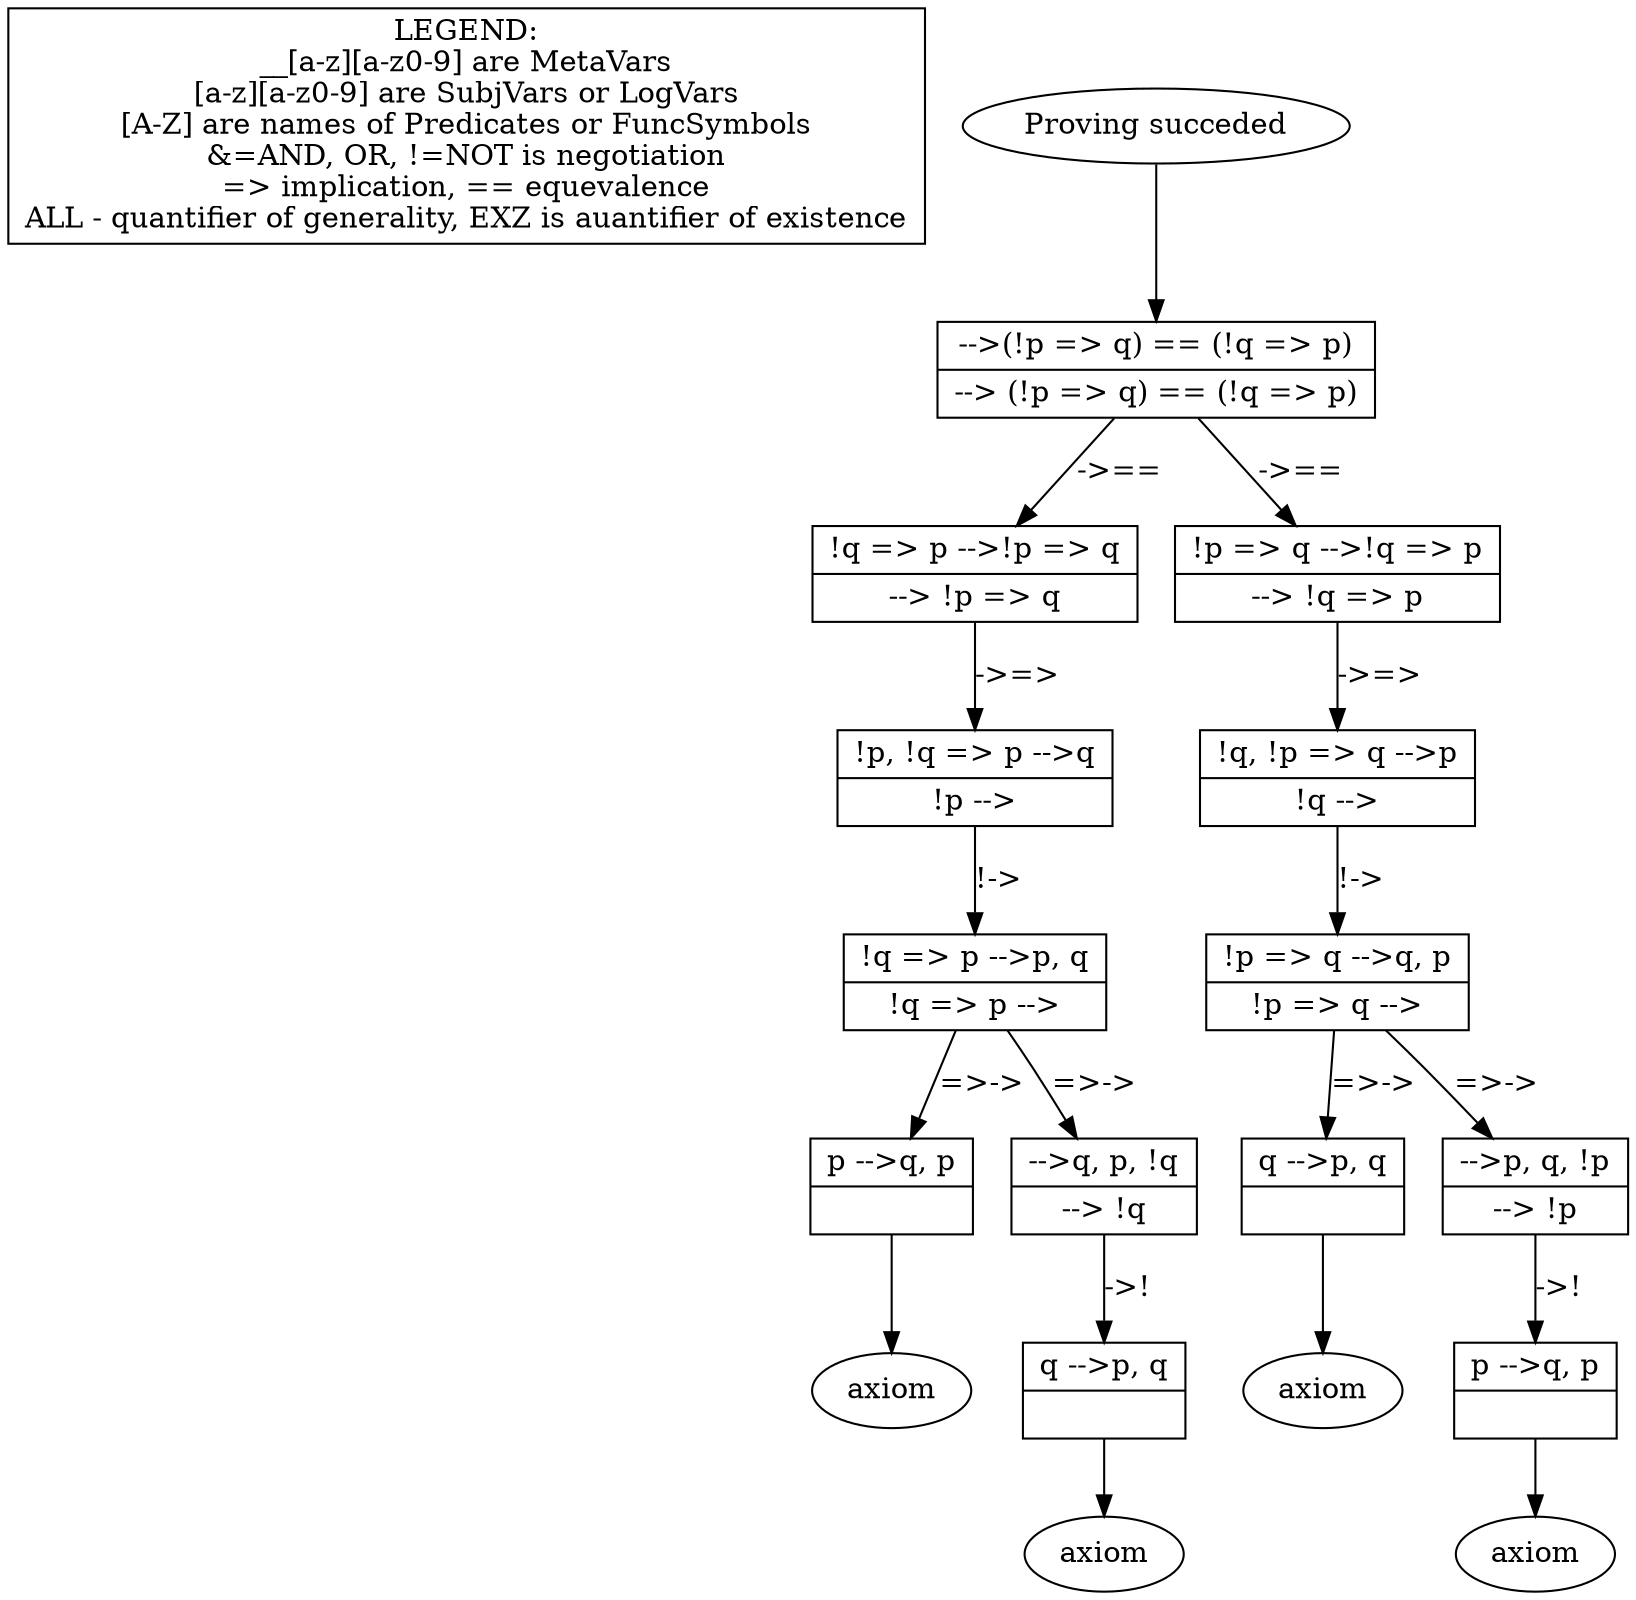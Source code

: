 digraph X {
legend [shape=box,label="LEGEND:\n__[a-z][a-z0-9] are MetaVars\n[a-z][a-z0-9] are SubjVars or LogVars\n[A-Z] are names of Predicates or FuncSymbols\n&=AND, OR, !=NOT is negotiation\n=> implication, == equevalence\nALL - quantifier of generality, EXZ is auantifier of existence"];	17 [label="Proving succeded"]
	17 -> 0
	16 [label="axiom"]
	15 [shape=record,label="{<seq> q --\>p, q |<lastfip>  }"];
	15 -> 16 [label=""]
	14 [label="axiom"]
	13 [shape=record,label="{<seq> p --\>q, p |<lastfip>  }"];
	13 -> 14 [label=""]
	12 [label="axiom"]
	11 [shape=record,label="{<seq> q --\>p, q |<lastfip>  }"];
	11 -> 12 [label=""]
	10 [shape=record,label="{<seq>  --\>p, q, !p |<lastfip> --\> !p }"];
	10 -> 13 [label="->!"]
	9 [label="axiom"]
	8 [shape=record,label="{<seq> p --\>q, p |<lastfip>  }"];
	8 -> 9 [label=""]
	7 [shape=record,label="{<seq>  --\>q, p, !q |<lastfip> --\> !q }"];
	7 -> 15 [label="->!"]
	6 [shape=record,label="{<seq> !q =\> p --\>p, q |<lastfip> !q =\> p --\> }"];
	6 -> 8 [label="=>->"]
	6 -> 7 [label="=>->"]
	5 [shape=record,label="{<seq> !p =\> q --\>q, p |<lastfip> !p =\> q --\> }"];
	5 -> 11 [label="=>->"]
	5 -> 10 [label="=>->"]
	4 [shape=record,label="{<seq> !q, !p =\> q --\>p |<lastfip> !q --\> }"];
	4 -> 5 [label="!->"]
	3 [shape=record,label="{<seq> !p, !q =\> p --\>q |<lastfip> !p --\> }"];
	3 -> 6 [label="!->"]
	2 [shape=record,label="{<seq> !q =\> p --\>!p =\> q |<lastfip> --\> !p =\> q }"];
	2 -> 3 [label="->=>"]
	1 [shape=record,label="{<seq> !p =\> q --\>!q =\> p |<lastfip> --\> !q =\> p }"];
	1 -> 4 [label="->=>"]
	0 [shape=record,label="{<seq>  --\>(!p =\> q) == (!q =\> p) |<lastfip> --\> (!p =\> q) == (!q =\> p) }"];
	0 -> 2 [label="->=="]
	0 -> 1 [label="->=="]
}
